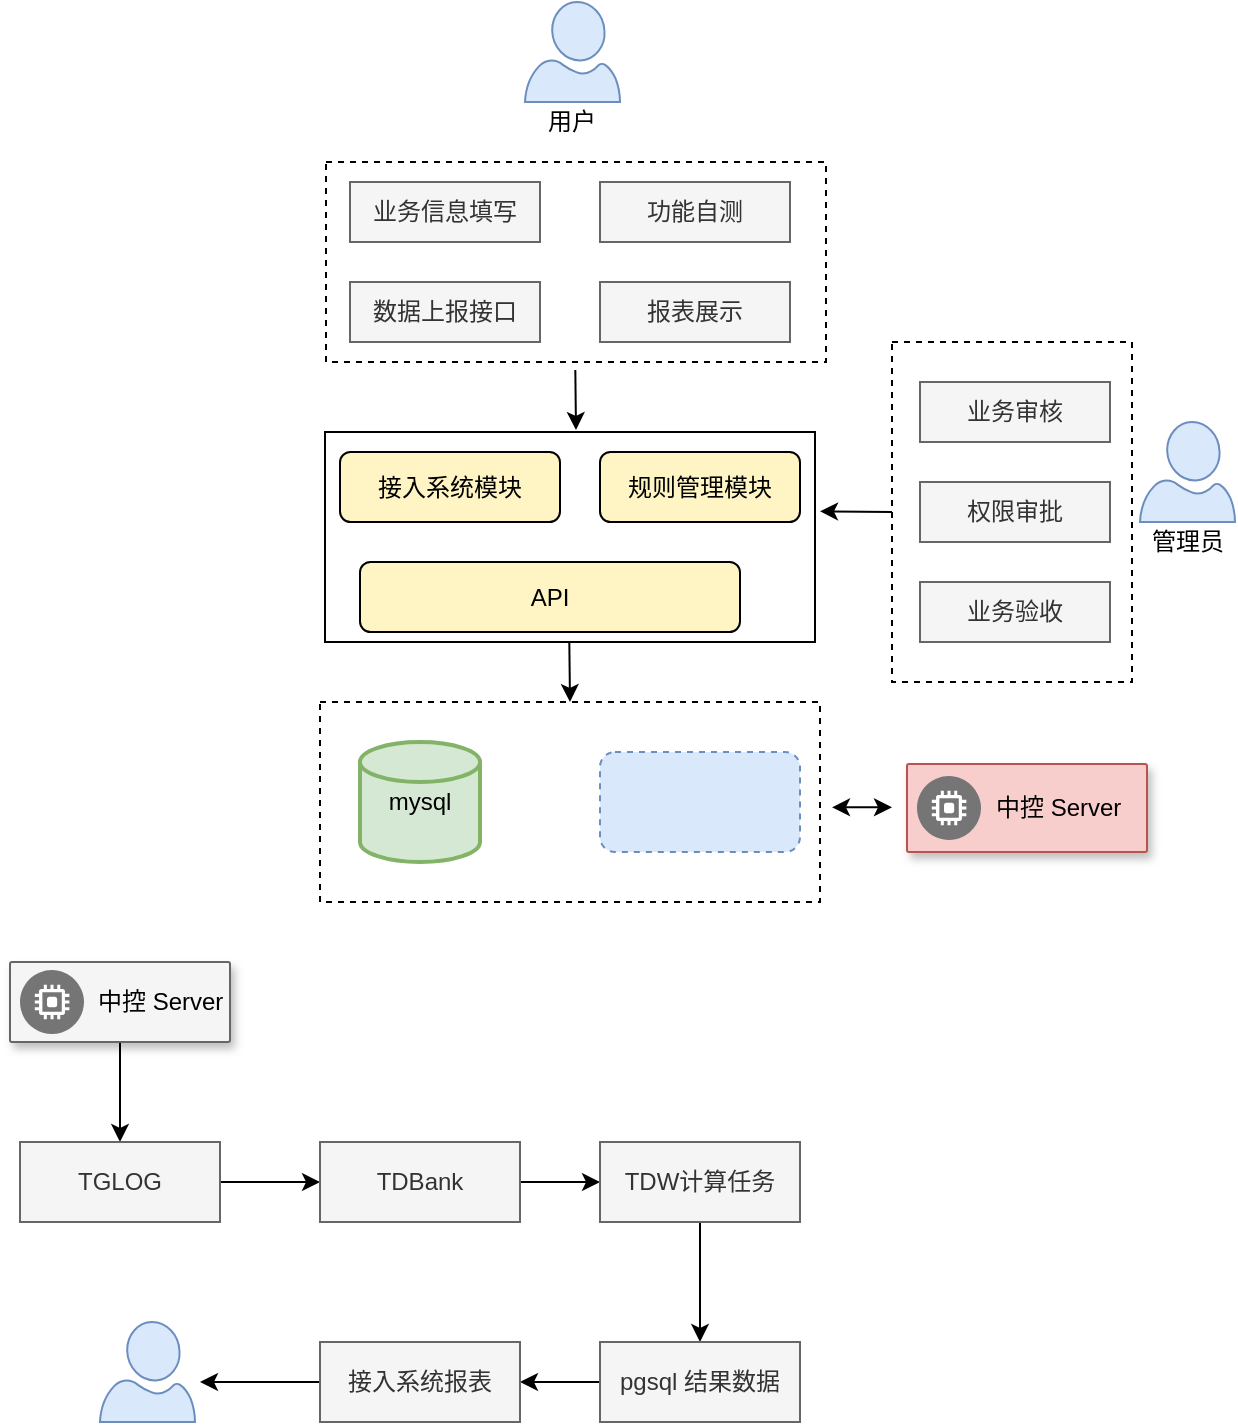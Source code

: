 <mxfile version="14.9.3" type="github">
  <diagram id="sFNgICzrHeStcKPJ0Uug" name="第 1 页">
    <mxGraphModel dx="1422" dy="757" grid="1" gridSize="10" guides="1" tooltips="1" connect="1" arrows="1" fold="1" page="1" pageScale="1" pageWidth="850" pageHeight="1100" math="0" shadow="0">
      <root>
        <mxCell id="0" />
        <mxCell id="1" parent="0" />
        <mxCell id="_6sPfe0YhpV5K99HesYT-37" value="" style="rounded=0;whiteSpace=wrap;html=1;" vertex="1" parent="1">
          <mxGeometry x="352.5" y="505" width="245" height="105" as="geometry" />
        </mxCell>
        <mxCell id="_6sPfe0YhpV5K99HesYT-33" value="" style="rounded=0;whiteSpace=wrap;html=1;dashed=1;" vertex="1" parent="1">
          <mxGeometry x="636" y="460" width="120" height="170" as="geometry" />
        </mxCell>
        <mxCell id="_6sPfe0YhpV5K99HesYT-26" value="" style="rounded=0;whiteSpace=wrap;html=1;dashed=1;" vertex="1" parent="1">
          <mxGeometry x="350" y="640" width="250" height="100" as="geometry" />
        </mxCell>
        <mxCell id="_6sPfe0YhpV5K99HesYT-25" value="" style="rounded=1;whiteSpace=wrap;html=1;dashed=1;fillColor=#dae8fc;strokeColor=#6c8ebf;" vertex="1" parent="1">
          <mxGeometry x="490" y="665" width="100" height="50" as="geometry" />
        </mxCell>
        <mxCell id="1gW-xUDaYkT_2D4jIWzP-3" value="" style="rounded=0;whiteSpace=wrap;html=1;dashed=1;" parent="1" vertex="1">
          <mxGeometry x="353" y="370" width="250" height="100" as="geometry" />
        </mxCell>
        <mxCell id="1gW-xUDaYkT_2D4jIWzP-1" value="mysql" style="strokeWidth=2;html=1;shape=mxgraph.flowchart.database;whiteSpace=wrap;fillColor=#d5e8d4;strokeColor=#82b366;" parent="1" vertex="1">
          <mxGeometry x="370" y="660" width="60" height="60" as="geometry" />
        </mxCell>
        <mxCell id="1gW-xUDaYkT_2D4jIWzP-4" value="业务信息填写" style="rounded=0;whiteSpace=wrap;html=1;fillColor=#f5f5f5;strokeColor=#666666;fontColor=#333333;" parent="1" vertex="1">
          <mxGeometry x="365" y="380" width="95" height="30" as="geometry" />
        </mxCell>
        <mxCell id="_6sPfe0YhpV5K99HesYT-11" value="" style="verticalLabelPosition=bottom;html=1;verticalAlign=top;align=center;strokeColor=#6c8ebf;fillColor=#dae8fc;shape=mxgraph.azure.user;" vertex="1" parent="1">
          <mxGeometry x="760" y="500" width="47.5" height="50" as="geometry" />
        </mxCell>
        <mxCell id="_6sPfe0YhpV5K99HesYT-17" value="" style="shape=image;html=1;verticalAlign=top;verticalLabelPosition=bottom;labelBackgroundColor=#ffffff;imageAspect=0;aspect=fixed;image=https://cdn4.iconfinder.com/data/icons/redis-2/467/Redis_Logo-128.png" vertex="1" parent="1">
          <mxGeometry x="490" y="650" width="80" height="80" as="geometry" />
        </mxCell>
        <mxCell id="_6sPfe0YhpV5K99HesYT-18" value="" style="verticalLabelPosition=bottom;html=1;verticalAlign=top;align=center;strokeColor=#6c8ebf;shape=mxgraph.azure.user;fillColor=#dae8fc;" vertex="1" parent="1">
          <mxGeometry x="452.5" y="290" width="47.5" height="50" as="geometry" />
        </mxCell>
        <mxCell id="_6sPfe0YhpV5K99HesYT-19" value="功能自测" style="rounded=0;whiteSpace=wrap;html=1;fillColor=#f5f5f5;strokeColor=#666666;fontColor=#333333;" vertex="1" parent="1">
          <mxGeometry x="490" y="380" width="95" height="30" as="geometry" />
        </mxCell>
        <mxCell id="_6sPfe0YhpV5K99HesYT-20" value="报表展示" style="rounded=0;whiteSpace=wrap;html=1;fillColor=#f5f5f5;strokeColor=#666666;fontColor=#333333;" vertex="1" parent="1">
          <mxGeometry x="490" y="430" width="95" height="30" as="geometry" />
        </mxCell>
        <mxCell id="_6sPfe0YhpV5K99HesYT-21" value="数据上报接口" style="rounded=0;whiteSpace=wrap;html=1;fillColor=#f5f5f5;strokeColor=#666666;fontColor=#333333;" vertex="1" parent="1">
          <mxGeometry x="365" y="430" width="95" height="30" as="geometry" />
        </mxCell>
        <mxCell id="_6sPfe0YhpV5K99HesYT-22" value="用户" style="text;html=1;strokeColor=none;fillColor=none;align=center;verticalAlign=middle;whiteSpace=wrap;rounded=0;dashed=1;" vertex="1" parent="1">
          <mxGeometry x="456.25" y="340" width="40" height="20" as="geometry" />
        </mxCell>
        <mxCell id="_6sPfe0YhpV5K99HesYT-23" value="管理员" style="text;html=1;strokeColor=none;fillColor=none;align=center;verticalAlign=middle;whiteSpace=wrap;rounded=0;dashed=1;" vertex="1" parent="1">
          <mxGeometry x="763.75" y="550" width="40" height="20" as="geometry" />
        </mxCell>
        <mxCell id="_6sPfe0YhpV5K99HesYT-27" value="业务审核" style="rounded=0;whiteSpace=wrap;html=1;fillColor=#f5f5f5;strokeColor=#666666;fontColor=#333333;" vertex="1" parent="1">
          <mxGeometry x="650" y="480" width="95" height="30" as="geometry" />
        </mxCell>
        <mxCell id="_6sPfe0YhpV5K99HesYT-28" value="业务验收" style="rounded=0;whiteSpace=wrap;html=1;fillColor=#f5f5f5;strokeColor=#666666;fontColor=#333333;" vertex="1" parent="1">
          <mxGeometry x="650" y="580" width="95" height="30" as="geometry" />
        </mxCell>
        <mxCell id="_6sPfe0YhpV5K99HesYT-29" value="权限审批" style="rounded=0;whiteSpace=wrap;html=1;fillColor=#f5f5f5;strokeColor=#666666;fontColor=#333333;" vertex="1" parent="1">
          <mxGeometry x="650" y="530" width="95" height="30" as="geometry" />
        </mxCell>
        <mxCell id="_6sPfe0YhpV5K99HesYT-30" value="接入系统模块" style="rounded=1;whiteSpace=wrap;html=1;fillColor=#FFF4C3;" vertex="1" parent="1">
          <mxGeometry x="360" y="515" width="110" height="35" as="geometry" />
        </mxCell>
        <mxCell id="_6sPfe0YhpV5K99HesYT-31" value="规则管理模块" style="rounded=1;whiteSpace=wrap;html=1;fillColor=#FFF4C3;" vertex="1" parent="1">
          <mxGeometry x="490" y="515" width="100" height="35" as="geometry" />
        </mxCell>
        <mxCell id="_6sPfe0YhpV5K99HesYT-32" value="API" style="rounded=1;whiteSpace=wrap;html=1;fillColor=#FFF4C3;" vertex="1" parent="1">
          <mxGeometry x="370" y="570" width="190" height="35" as="geometry" />
        </mxCell>
        <mxCell id="_6sPfe0YhpV5K99HesYT-41" value="" style="endArrow=classic;html=1;exitX=0;exitY=0.5;exitDx=0;exitDy=0;" edge="1" parent="1" source="_6sPfe0YhpV5K99HesYT-33">
          <mxGeometry width="50" height="50" relative="1" as="geometry">
            <mxPoint x="630" y="545" as="sourcePoint" />
            <mxPoint x="600.0" y="544.66" as="targetPoint" />
          </mxGeometry>
        </mxCell>
        <mxCell id="_6sPfe0YhpV5K99HesYT-42" value="" style="endArrow=classic;html=1;entryX=0.5;entryY=0;entryDx=0;entryDy=0;" edge="1" parent="1" target="_6sPfe0YhpV5K99HesYT-26">
          <mxGeometry width="50" height="50" relative="1" as="geometry">
            <mxPoint x="474.66" y="610" as="sourcePoint" />
            <mxPoint x="474.66" y="630" as="targetPoint" />
          </mxGeometry>
        </mxCell>
        <mxCell id="_6sPfe0YhpV5K99HesYT-43" value="" style="strokeColor=#b85450;shadow=1;strokeWidth=1;rounded=1;absoluteArcSize=1;arcSize=2;fillColor=#f8cecc;" vertex="1" parent="1">
          <mxGeometry x="643.5" y="671" width="120" height="44" as="geometry" />
        </mxCell>
        <mxCell id="_6sPfe0YhpV5K99HesYT-44" value="中控 Server" style="dashed=0;connectable=0;html=1;fillColor=#757575;strokeColor=none;shape=mxgraph.gcp2.dedicated_game_server;part=1;labelPosition=right;verticalLabelPosition=middle;align=left;verticalAlign=middle;spacingLeft=5;fontSize=12;" vertex="1" parent="_6sPfe0YhpV5K99HesYT-43">
          <mxGeometry y="0.5" width="32" height="32" relative="1" as="geometry">
            <mxPoint x="5" y="-16" as="offset" />
          </mxGeometry>
        </mxCell>
        <mxCell id="_6sPfe0YhpV5K99HesYT-45" value="" style="endArrow=classic;startArrow=classic;html=1;" edge="1" parent="1">
          <mxGeometry width="50" height="50" relative="1" as="geometry">
            <mxPoint x="606" y="692.66" as="sourcePoint" />
            <mxPoint x="636" y="692.66" as="targetPoint" />
          </mxGeometry>
        </mxCell>
        <mxCell id="_6sPfe0YhpV5K99HesYT-46" value="" style="endArrow=classic;html=1;entryX=0.5;entryY=0;entryDx=0;entryDy=0;" edge="1" parent="1">
          <mxGeometry width="50" height="50" relative="1" as="geometry">
            <mxPoint x="477.66" y="474" as="sourcePoint" />
            <mxPoint x="478.0" y="504" as="targetPoint" />
          </mxGeometry>
        </mxCell>
        <mxCell id="_6sPfe0YhpV5K99HesYT-56" style="edgeStyle=orthogonalEdgeStyle;rounded=0;orthogonalLoop=1;jettySize=auto;html=1;entryX=0.5;entryY=0;entryDx=0;entryDy=0;" edge="1" parent="1" source="_6sPfe0YhpV5K99HesYT-47" target="_6sPfe0YhpV5K99HesYT-50">
          <mxGeometry relative="1" as="geometry" />
        </mxCell>
        <mxCell id="_6sPfe0YhpV5K99HesYT-47" value="" style="strokeColor=#666666;shadow=1;strokeWidth=1;rounded=1;absoluteArcSize=1;arcSize=2;fillColor=#f5f5f5;fontColor=#333333;" vertex="1" parent="1">
          <mxGeometry x="195" y="770" width="110" height="40" as="geometry" />
        </mxCell>
        <mxCell id="_6sPfe0YhpV5K99HesYT-48" value="中控 Server" style="dashed=0;connectable=0;html=1;fillColor=#757575;strokeColor=none;shape=mxgraph.gcp2.dedicated_game_server;part=1;labelPosition=right;verticalLabelPosition=middle;align=left;verticalAlign=middle;spacingLeft=5;fontSize=12;" vertex="1" parent="_6sPfe0YhpV5K99HesYT-47">
          <mxGeometry y="0.5" width="32" height="32" relative="1" as="geometry">
            <mxPoint x="5" y="-16" as="offset" />
          </mxGeometry>
        </mxCell>
        <mxCell id="_6sPfe0YhpV5K99HesYT-57" style="edgeStyle=orthogonalEdgeStyle;rounded=0;orthogonalLoop=1;jettySize=auto;html=1;" edge="1" parent="1" source="_6sPfe0YhpV5K99HesYT-50" target="_6sPfe0YhpV5K99HesYT-51">
          <mxGeometry relative="1" as="geometry" />
        </mxCell>
        <mxCell id="_6sPfe0YhpV5K99HesYT-50" value="TGLOG" style="rounded=0;whiteSpace=wrap;html=1;fillColor=#f5f5f5;strokeColor=#666666;fontColor=#333333;" vertex="1" parent="1">
          <mxGeometry x="200" y="860" width="100" height="40" as="geometry" />
        </mxCell>
        <mxCell id="_6sPfe0YhpV5K99HesYT-58" style="edgeStyle=orthogonalEdgeStyle;rounded=0;orthogonalLoop=1;jettySize=auto;html=1;" edge="1" parent="1" source="_6sPfe0YhpV5K99HesYT-51" target="_6sPfe0YhpV5K99HesYT-52">
          <mxGeometry relative="1" as="geometry" />
        </mxCell>
        <mxCell id="_6sPfe0YhpV5K99HesYT-51" value="TDBank" style="rounded=0;whiteSpace=wrap;html=1;fillColor=#f5f5f5;strokeColor=#666666;fontColor=#333333;" vertex="1" parent="1">
          <mxGeometry x="350" y="860" width="100" height="40" as="geometry" />
        </mxCell>
        <mxCell id="_6sPfe0YhpV5K99HesYT-59" style="edgeStyle=orthogonalEdgeStyle;rounded=0;orthogonalLoop=1;jettySize=auto;html=1;" edge="1" parent="1" source="_6sPfe0YhpV5K99HesYT-52" target="_6sPfe0YhpV5K99HesYT-53">
          <mxGeometry relative="1" as="geometry" />
        </mxCell>
        <mxCell id="_6sPfe0YhpV5K99HesYT-52" value="TDW计算任务" style="rounded=0;whiteSpace=wrap;html=1;fillColor=#f5f5f5;strokeColor=#666666;fontColor=#333333;" vertex="1" parent="1">
          <mxGeometry x="490" y="860" width="100" height="40" as="geometry" />
        </mxCell>
        <mxCell id="_6sPfe0YhpV5K99HesYT-60" style="edgeStyle=orthogonalEdgeStyle;rounded=0;orthogonalLoop=1;jettySize=auto;html=1;entryX=1;entryY=0.5;entryDx=0;entryDy=0;" edge="1" parent="1" source="_6sPfe0YhpV5K99HesYT-53" target="_6sPfe0YhpV5K99HesYT-54">
          <mxGeometry relative="1" as="geometry" />
        </mxCell>
        <mxCell id="_6sPfe0YhpV5K99HesYT-53" value="pgsql 结果数据" style="rounded=0;whiteSpace=wrap;html=1;fillColor=#f5f5f5;strokeColor=#666666;fontColor=#333333;" vertex="1" parent="1">
          <mxGeometry x="490" y="960" width="100" height="40" as="geometry" />
        </mxCell>
        <mxCell id="_6sPfe0YhpV5K99HesYT-61" style="edgeStyle=orthogonalEdgeStyle;rounded=0;orthogonalLoop=1;jettySize=auto;html=1;" edge="1" parent="1" source="_6sPfe0YhpV5K99HesYT-54">
          <mxGeometry relative="1" as="geometry">
            <mxPoint x="290.0" y="980.0" as="targetPoint" />
          </mxGeometry>
        </mxCell>
        <mxCell id="_6sPfe0YhpV5K99HesYT-54" value="接入系统报表" style="rounded=0;whiteSpace=wrap;html=1;fillColor=#f5f5f5;strokeColor=#666666;fontColor=#333333;" vertex="1" parent="1">
          <mxGeometry x="350" y="960" width="100" height="40" as="geometry" />
        </mxCell>
        <mxCell id="_6sPfe0YhpV5K99HesYT-55" value="" style="verticalLabelPosition=bottom;html=1;verticalAlign=top;align=center;strokeColor=#6c8ebf;fillColor=#dae8fc;shape=mxgraph.azure.user;" vertex="1" parent="1">
          <mxGeometry x="240" y="950" width="47.5" height="50" as="geometry" />
        </mxCell>
      </root>
    </mxGraphModel>
  </diagram>
</mxfile>

